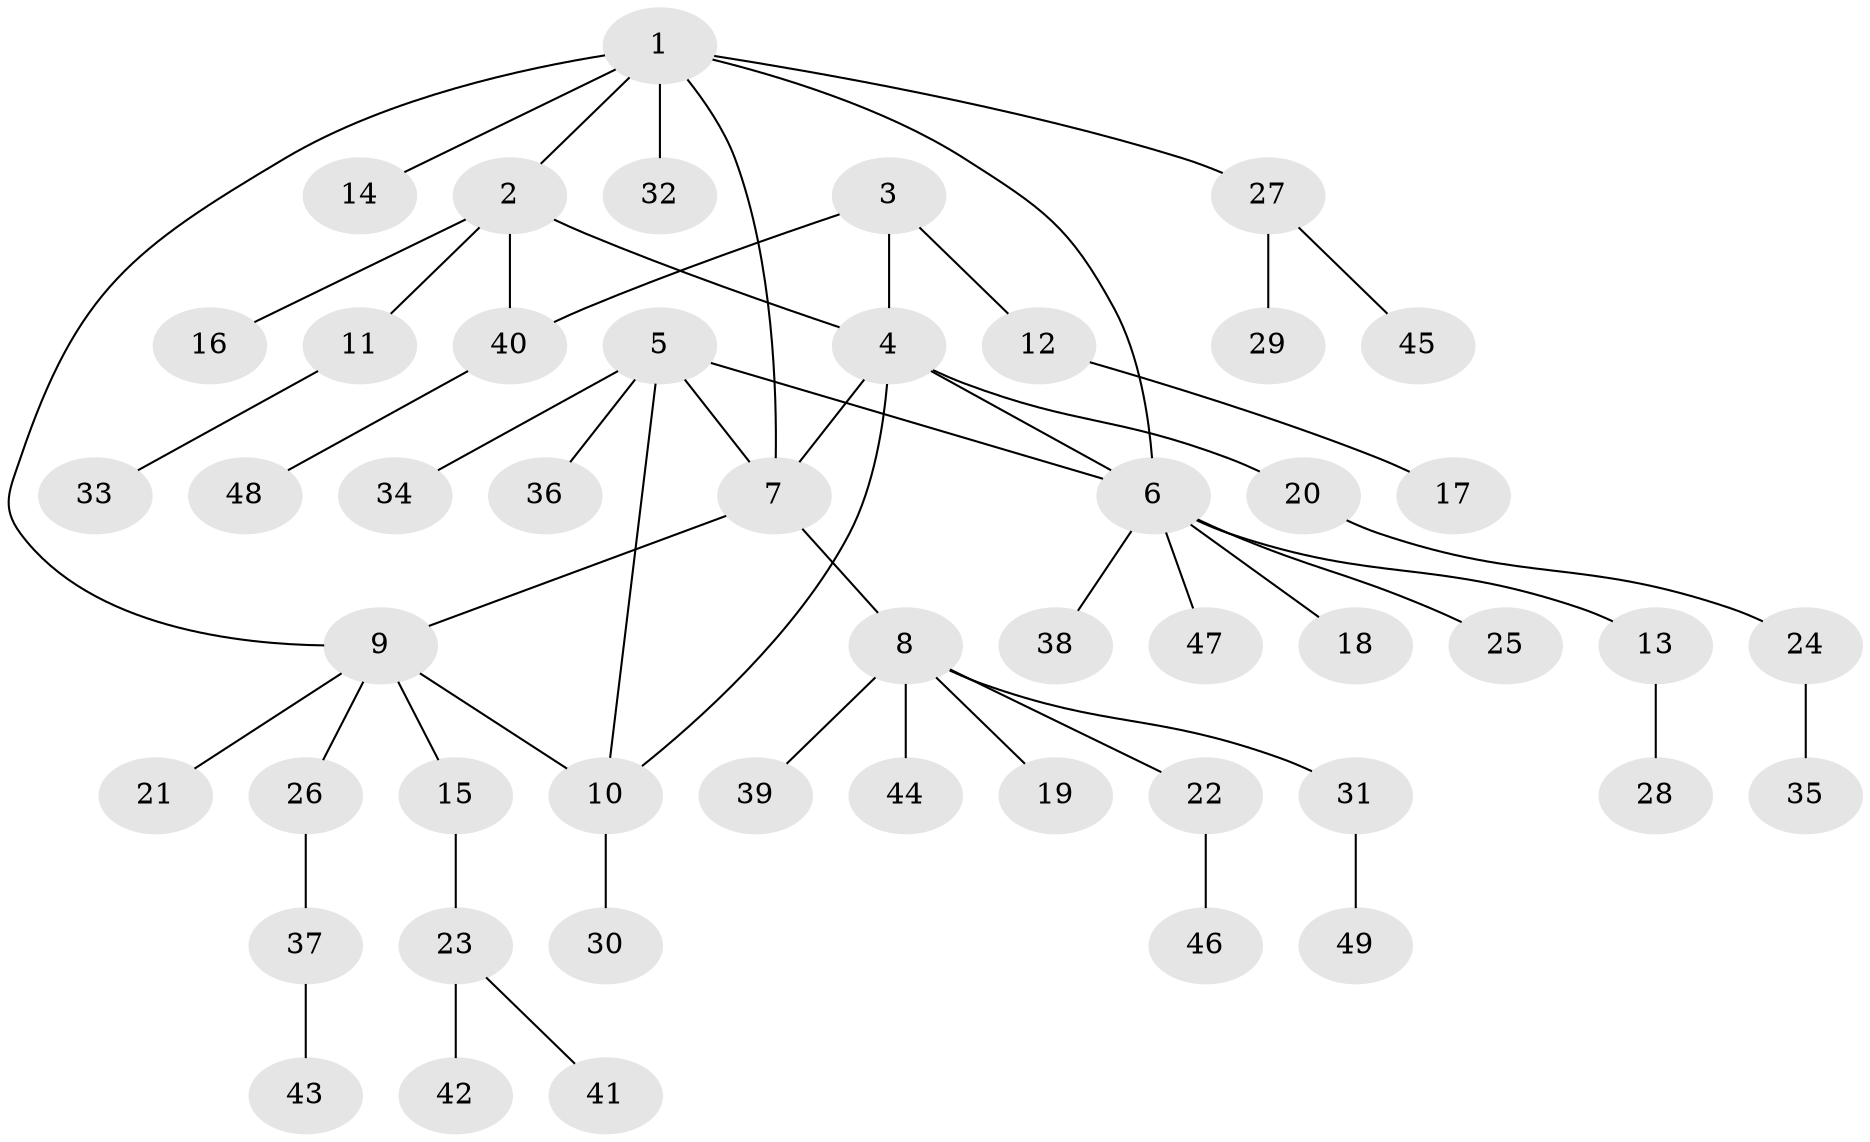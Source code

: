 // coarse degree distribution, {5: 0.2, 2: 0.06666666666666667, 1: 0.6666666666666666, 3: 0.06666666666666667}
// Generated by graph-tools (version 1.1) at 2025/52/03/04/25 22:52:06]
// undirected, 49 vertices, 55 edges
graph export_dot {
  node [color=gray90,style=filled];
  1;
  2;
  3;
  4;
  5;
  6;
  7;
  8;
  9;
  10;
  11;
  12;
  13;
  14;
  15;
  16;
  17;
  18;
  19;
  20;
  21;
  22;
  23;
  24;
  25;
  26;
  27;
  28;
  29;
  30;
  31;
  32;
  33;
  34;
  35;
  36;
  37;
  38;
  39;
  40;
  41;
  42;
  43;
  44;
  45;
  46;
  47;
  48;
  49;
  1 -- 2;
  1 -- 6;
  1 -- 7;
  1 -- 9;
  1 -- 14;
  1 -- 27;
  1 -- 32;
  2 -- 4;
  2 -- 11;
  2 -- 16;
  2 -- 40;
  3 -- 4;
  3 -- 12;
  3 -- 40;
  4 -- 6;
  4 -- 7;
  4 -- 10;
  4 -- 20;
  5 -- 6;
  5 -- 7;
  5 -- 10;
  5 -- 34;
  5 -- 36;
  6 -- 13;
  6 -- 18;
  6 -- 25;
  6 -- 38;
  6 -- 47;
  7 -- 8;
  7 -- 9;
  8 -- 19;
  8 -- 22;
  8 -- 31;
  8 -- 39;
  8 -- 44;
  9 -- 10;
  9 -- 15;
  9 -- 21;
  9 -- 26;
  10 -- 30;
  11 -- 33;
  12 -- 17;
  13 -- 28;
  15 -- 23;
  20 -- 24;
  22 -- 46;
  23 -- 41;
  23 -- 42;
  24 -- 35;
  26 -- 37;
  27 -- 29;
  27 -- 45;
  31 -- 49;
  37 -- 43;
  40 -- 48;
}
